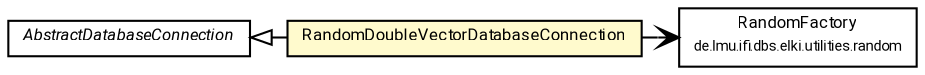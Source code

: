 #!/usr/local/bin/dot
#
# Class diagram 
# Generated by UMLGraph version R5_7_2-60-g0e99a6 (http://www.spinellis.gr/umlgraph/)
#

digraph G {
	graph [fontnames="svg"]
	edge [fontname="Roboto",fontsize=7,labelfontname="Roboto",labelfontsize=7,color="black"];
	node [fontname="Roboto",fontcolor="black",fontsize=8,shape=plaintext,margin=0,width=0,height=0];
	nodesep=0.15;
	ranksep=0.25;
	rankdir=LR;
	// de.lmu.ifi.dbs.elki.utilities.random.RandomFactory
	c8637139 [label=<<table title="de.lmu.ifi.dbs.elki.utilities.random.RandomFactory" border="0" cellborder="1" cellspacing="0" cellpadding="2" href="../utilities/random/RandomFactory.html" target="_parent">
		<tr><td><table border="0" cellspacing="0" cellpadding="1">
		<tr><td align="center" balign="center"> <font face="Roboto">RandomFactory</font> </td></tr>
		<tr><td align="center" balign="center"> <font face="Roboto" point-size="7.0">de.lmu.ifi.dbs.elki.utilities.random</font> </td></tr>
		</table></td></tr>
		</table>>, URL="../utilities/random/RandomFactory.html"];
	// de.lmu.ifi.dbs.elki.datasource.AbstractDatabaseConnection
	c8637838 [label=<<table title="de.lmu.ifi.dbs.elki.datasource.AbstractDatabaseConnection" border="0" cellborder="1" cellspacing="0" cellpadding="2" href="AbstractDatabaseConnection.html" target="_parent">
		<tr><td><table border="0" cellspacing="0" cellpadding="1">
		<tr><td align="center" balign="center"> <font face="Roboto"><i>AbstractDatabaseConnection</i></font> </td></tr>
		</table></td></tr>
		</table>>, URL="AbstractDatabaseConnection.html"];
	// de.lmu.ifi.dbs.elki.datasource.RandomDoubleVectorDatabaseConnection
	c8637841 [label=<<table title="de.lmu.ifi.dbs.elki.datasource.RandomDoubleVectorDatabaseConnection" border="0" cellborder="1" cellspacing="0" cellpadding="2" bgcolor="lemonChiffon" href="RandomDoubleVectorDatabaseConnection.html" target="_parent">
		<tr><td><table border="0" cellspacing="0" cellpadding="1">
		<tr><td align="center" balign="center"> <font face="Roboto">RandomDoubleVectorDatabaseConnection</font> </td></tr>
		</table></td></tr>
		</table>>, URL="RandomDoubleVectorDatabaseConnection.html"];
	// de.lmu.ifi.dbs.elki.datasource.RandomDoubleVectorDatabaseConnection extends de.lmu.ifi.dbs.elki.datasource.AbstractDatabaseConnection
	c8637838 -> c8637841 [arrowtail=empty,dir=back,weight=10];
	// de.lmu.ifi.dbs.elki.datasource.RandomDoubleVectorDatabaseConnection navassoc de.lmu.ifi.dbs.elki.utilities.random.RandomFactory
	c8637841 -> c8637139 [arrowhead=open,weight=1];
}

